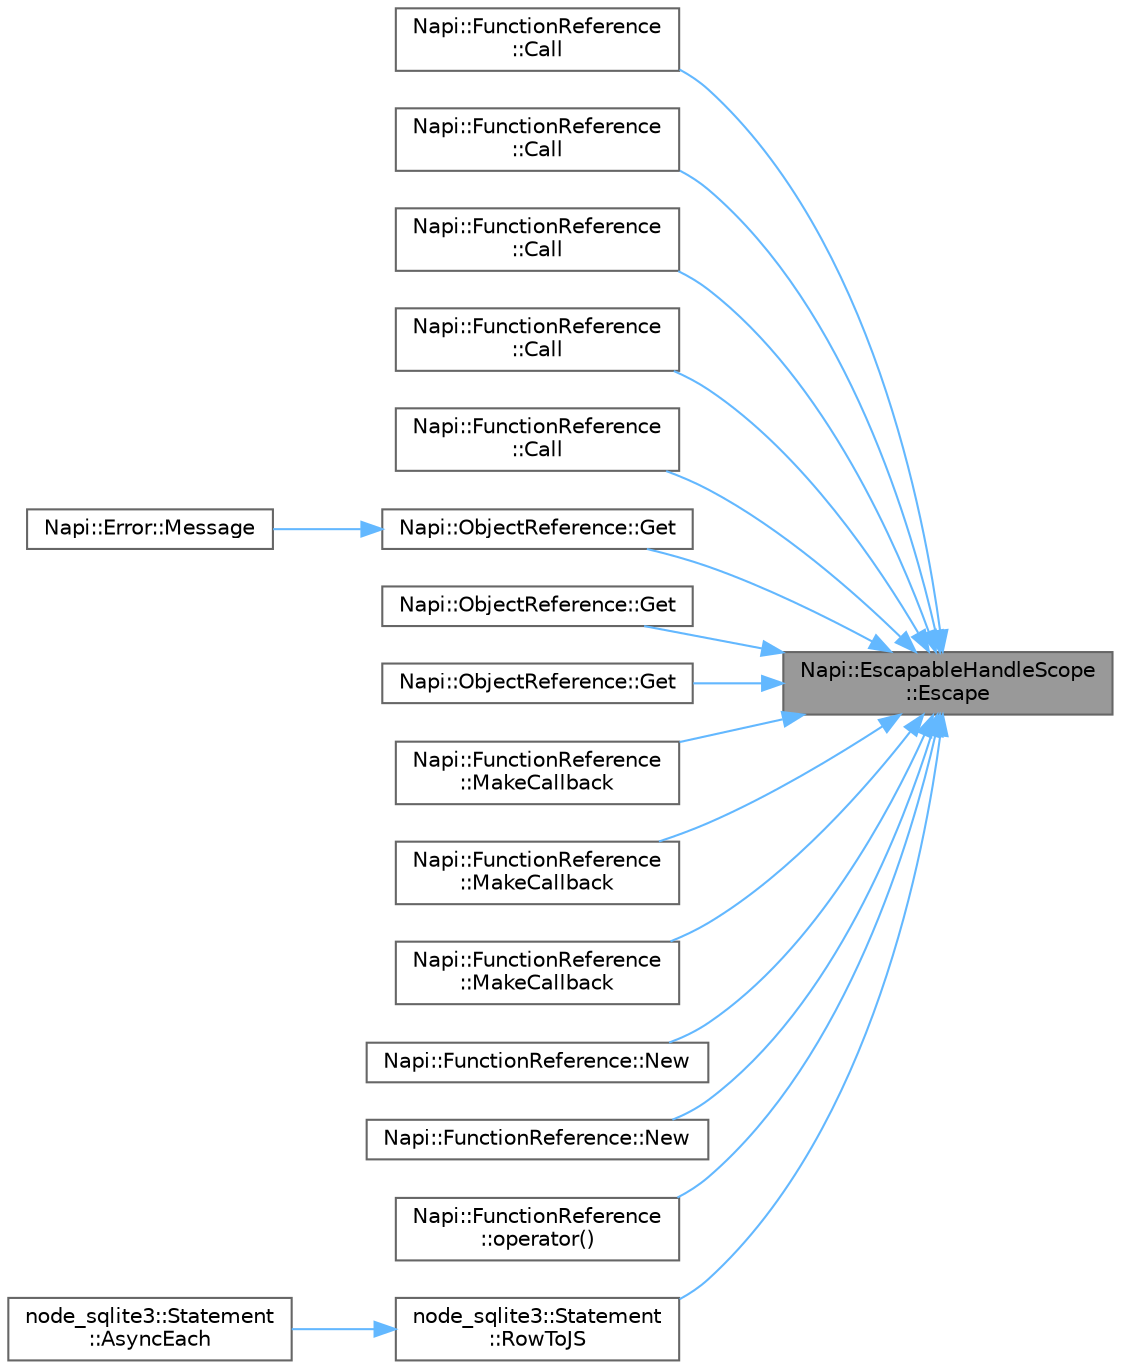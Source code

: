 digraph "Napi::EscapableHandleScope::Escape"
{
 // LATEX_PDF_SIZE
  bgcolor="transparent";
  edge [fontname=Helvetica,fontsize=10,labelfontname=Helvetica,labelfontsize=10];
  node [fontname=Helvetica,fontsize=10,shape=box,height=0.2,width=0.4];
  rankdir="RL";
  Node1 [id="Node000001",label="Napi::EscapableHandleScope\l::Escape",height=0.2,width=0.4,color="gray40", fillcolor="grey60", style="filled", fontcolor="black",tooltip=" "];
  Node1 -> Node2 [id="edge35_Node000001_Node000002",dir="back",color="steelblue1",style="solid",tooltip=" "];
  Node2 [id="Node000002",label="Napi::FunctionReference\l::Call",height=0.2,width=0.4,color="grey40", fillcolor="white", style="filled",URL="$class_napi_1_1_function_reference.html#a85c93009d363fe6548318b4a73135ae3",tooltip=" "];
  Node1 -> Node3 [id="edge36_Node000001_Node000003",dir="back",color="steelblue1",style="solid",tooltip=" "];
  Node3 [id="Node000003",label="Napi::FunctionReference\l::Call",height=0.2,width=0.4,color="grey40", fillcolor="white", style="filled",URL="$class_napi_1_1_function_reference.html#a272413a6e6e1829a527278a8a6eacbb2",tooltip=" "];
  Node1 -> Node4 [id="edge37_Node000001_Node000004",dir="back",color="steelblue1",style="solid",tooltip=" "];
  Node4 [id="Node000004",label="Napi::FunctionReference\l::Call",height=0.2,width=0.4,color="grey40", fillcolor="white", style="filled",URL="$class_napi_1_1_function_reference.html#adcfd12f1e18ecbefd6a1024ae91c0e42",tooltip=" "];
  Node1 -> Node5 [id="edge38_Node000001_Node000005",dir="back",color="steelblue1",style="solid",tooltip=" "];
  Node5 [id="Node000005",label="Napi::FunctionReference\l::Call",height=0.2,width=0.4,color="grey40", fillcolor="white", style="filled",URL="$class_napi_1_1_function_reference.html#a441120685747091c16882b3871b122fa",tooltip=" "];
  Node1 -> Node6 [id="edge39_Node000001_Node000006",dir="back",color="steelblue1",style="solid",tooltip=" "];
  Node6 [id="Node000006",label="Napi::FunctionReference\l::Call",height=0.2,width=0.4,color="grey40", fillcolor="white", style="filled",URL="$class_napi_1_1_function_reference.html#a2513557b7de0c22c5293233959c26821",tooltip=" "];
  Node1 -> Node7 [id="edge40_Node000001_Node000007",dir="back",color="steelblue1",style="solid",tooltip=" "];
  Node7 [id="Node000007",label="Napi::ObjectReference::Get",height=0.2,width=0.4,color="grey40", fillcolor="white", style="filled",URL="$class_napi_1_1_object_reference.html#a774cf64f19ae5ddf2ab24efa1927eeea",tooltip=" "];
  Node7 -> Node8 [id="edge41_Node000007_Node000008",dir="back",color="steelblue1",style="solid",tooltip=" "];
  Node8 [id="Node000008",label="Napi::Error::Message",height=0.2,width=0.4,color="grey40", fillcolor="white", style="filled",URL="$class_napi_1_1_error.html#ae204fdaa5bce015df8749f4c79792ecc",tooltip=" "];
  Node1 -> Node9 [id="edge42_Node000001_Node000009",dir="back",color="steelblue1",style="solid",tooltip=" "];
  Node9 [id="Node000009",label="Napi::ObjectReference::Get",height=0.2,width=0.4,color="grey40", fillcolor="white", style="filled",URL="$class_napi_1_1_object_reference.html#adec6b3ead540701f0da36bc623a029d1",tooltip=" "];
  Node1 -> Node10 [id="edge43_Node000001_Node000010",dir="back",color="steelblue1",style="solid",tooltip=" "];
  Node10 [id="Node000010",label="Napi::ObjectReference::Get",height=0.2,width=0.4,color="grey40", fillcolor="white", style="filled",URL="$class_napi_1_1_object_reference.html#aae16888931b5cda98e16dbaa0bf5a297",tooltip=" "];
  Node1 -> Node11 [id="edge44_Node000001_Node000011",dir="back",color="steelblue1",style="solid",tooltip=" "];
  Node11 [id="Node000011",label="Napi::FunctionReference\l::MakeCallback",height=0.2,width=0.4,color="grey40", fillcolor="white", style="filled",URL="$class_napi_1_1_function_reference.html#a9cee3f78a5fdf458133a2370b2db9611",tooltip=" "];
  Node1 -> Node12 [id="edge45_Node000001_Node000012",dir="back",color="steelblue1",style="solid",tooltip=" "];
  Node12 [id="Node000012",label="Napi::FunctionReference\l::MakeCallback",height=0.2,width=0.4,color="grey40", fillcolor="white", style="filled",URL="$class_napi_1_1_function_reference.html#a6bf48d8ca84cb82a038d0e066103e1ce",tooltip=" "];
  Node1 -> Node13 [id="edge46_Node000001_Node000013",dir="back",color="steelblue1",style="solid",tooltip=" "];
  Node13 [id="Node000013",label="Napi::FunctionReference\l::MakeCallback",height=0.2,width=0.4,color="grey40", fillcolor="white", style="filled",URL="$class_napi_1_1_function_reference.html#a8a519c546d858fbd3fdbc8cd2e7aa9fc",tooltip=" "];
  Node1 -> Node14 [id="edge47_Node000001_Node000014",dir="back",color="steelblue1",style="solid",tooltip=" "];
  Node14 [id="Node000014",label="Napi::FunctionReference::New",height=0.2,width=0.4,color="grey40", fillcolor="white", style="filled",URL="$class_napi_1_1_function_reference.html#a5d0abcf6c0abbf3a5f31921e5dfcd350",tooltip=" "];
  Node1 -> Node15 [id="edge48_Node000001_Node000015",dir="back",color="steelblue1",style="solid",tooltip=" "];
  Node15 [id="Node000015",label="Napi::FunctionReference::New",height=0.2,width=0.4,color="grey40", fillcolor="white", style="filled",URL="$class_napi_1_1_function_reference.html#ab49b8d5e8d6a14c829e9716b8d1f82d3",tooltip=" "];
  Node1 -> Node16 [id="edge49_Node000001_Node000016",dir="back",color="steelblue1",style="solid",tooltip=" "];
  Node16 [id="Node000016",label="Napi::FunctionReference\l::operator()",height=0.2,width=0.4,color="grey40", fillcolor="white", style="filled",URL="$class_napi_1_1_function_reference.html#ae1cb5269b80adb90e94cce7d500e6c40",tooltip=" "];
  Node1 -> Node17 [id="edge50_Node000001_Node000017",dir="back",color="steelblue1",style="solid",tooltip=" "];
  Node17 [id="Node000017",label="node_sqlite3::Statement\l::RowToJS",height=0.2,width=0.4,color="grey40", fillcolor="white", style="filled",URL="$classnode__sqlite3_1_1_statement.html#a8c164d1a5ab4c2c3bb38f0ccaecba9f9",tooltip=" "];
  Node17 -> Node18 [id="edge51_Node000017_Node000018",dir="back",color="steelblue1",style="solid",tooltip=" "];
  Node18 [id="Node000018",label="node_sqlite3::Statement\l::AsyncEach",height=0.2,width=0.4,color="grey40", fillcolor="white", style="filled",URL="$classnode__sqlite3_1_1_statement.html#ae23ecb3967888e48225dfa3a7a5fc51b",tooltip=" "];
}
